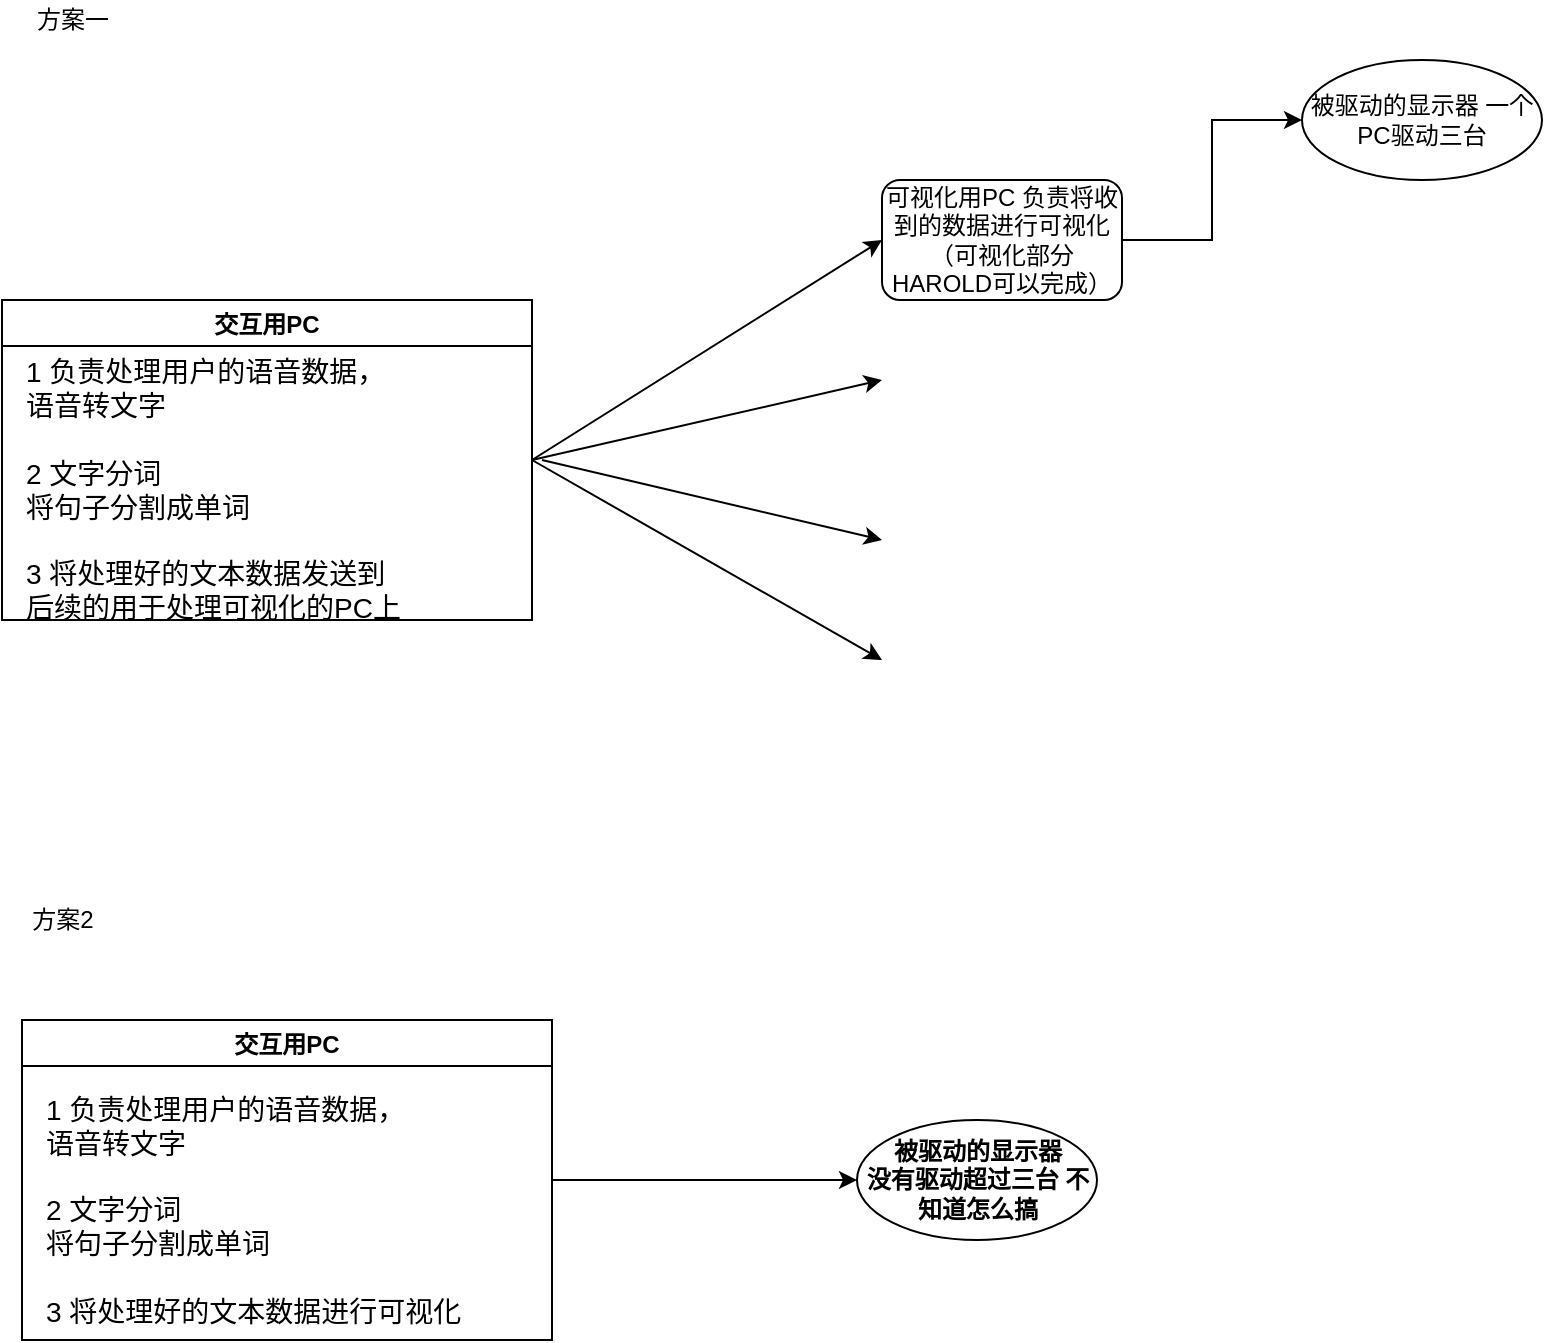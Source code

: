 <mxfile version="14.6.13" type="device" pages="2"><diagram id="OvC8Tr3t8ttYi6D5gogm" name="第 1 页"><mxGraphModel dx="1086" dy="775" grid="1" gridSize="10" guides="1" tooltips="1" connect="1" arrows="0" fold="1" page="1" pageScale="1" pageWidth="827" pageHeight="1169" math="0" shadow="0"><root><mxCell id="0"/><mxCell id="1" parent="0"/><mxCell id="D9HJ670Kn_LFwZ3kbFIa-2" value="交互用PC" style="swimlane;" vertex="1" parent="1"><mxGeometry x="40" y="240" width="265" height="160" as="geometry"/></mxCell><mxCell id="D9HJ670Kn_LFwZ3kbFIa-3" value="&lt;font style=&quot;font-size: 14px&quot;&gt;1 负责处理用户的语音数据，&lt;br&gt;语音转文字&lt;br&gt;&lt;br&gt;2 文字分词&lt;br&gt;将句子分割成单词&lt;br&gt;&lt;br&gt;3 将处理好的文本数据发送到&lt;br&gt;后续的用于处理可视化的PC上&lt;/font&gt;" style="text;html=1;align=left;verticalAlign=middle;resizable=0;points=[];autosize=1;strokeColor=none;" vertex="1" parent="D9HJ670Kn_LFwZ3kbFIa-2"><mxGeometry x="10" y="30" width="200" height="130" as="geometry"/></mxCell><mxCell id="D9HJ670Kn_LFwZ3kbFIa-4" value="" style="endArrow=classic;html=1;exitX=1;exitY=0.5;exitDx=0;exitDy=0;" edge="1" parent="1" source="D9HJ670Kn_LFwZ3kbFIa-2"><mxGeometry width="50" height="50" relative="1" as="geometry"><mxPoint x="430" y="370" as="sourcePoint"/><mxPoint x="480" y="210" as="targetPoint"/></mxGeometry></mxCell><mxCell id="D9HJ670Kn_LFwZ3kbFIa-5" value="" style="endArrow=classic;html=1;exitX=1;exitY=0.5;exitDx=0;exitDy=0;" edge="1" parent="1" source="D9HJ670Kn_LFwZ3kbFIa-2"><mxGeometry width="50" height="50" relative="1" as="geometry"><mxPoint x="430" y="370" as="sourcePoint"/><mxPoint x="480" y="280" as="targetPoint"/></mxGeometry></mxCell><mxCell id="D9HJ670Kn_LFwZ3kbFIa-6" value="" style="endArrow=classic;html=1;exitX=1;exitY=0.5;exitDx=0;exitDy=0;" edge="1" parent="1" source="D9HJ670Kn_LFwZ3kbFIa-2"><mxGeometry width="50" height="50" relative="1" as="geometry"><mxPoint x="430" y="370" as="sourcePoint"/><mxPoint x="480" y="420" as="targetPoint"/></mxGeometry></mxCell><mxCell id="D9HJ670Kn_LFwZ3kbFIa-7" value="" style="endArrow=classic;html=1;" edge="1" parent="1"><mxGeometry width="50" height="50" relative="1" as="geometry"><mxPoint x="310" y="320" as="sourcePoint"/><mxPoint x="480" y="360" as="targetPoint"/></mxGeometry></mxCell><mxCell id="D9HJ670Kn_LFwZ3kbFIa-13" value="" style="edgeStyle=orthogonalEdgeStyle;rounded=0;orthogonalLoop=1;jettySize=auto;html=1;" edge="1" parent="1" source="D9HJ670Kn_LFwZ3kbFIa-9" target="D9HJ670Kn_LFwZ3kbFIa-12"><mxGeometry relative="1" as="geometry"/></mxCell><mxCell id="D9HJ670Kn_LFwZ3kbFIa-9" value="可视化用PC 负责将收到的数据进行可视化（可视化部分HAROLD可以完成）" style="rounded=1;whiteSpace=wrap;html=1;" vertex="1" parent="1"><mxGeometry x="480" y="180" width="120" height="60" as="geometry"/></mxCell><mxCell id="D9HJ670Kn_LFwZ3kbFIa-12" value="被驱动的显示器 一个PC驱动三台" style="ellipse;whiteSpace=wrap;html=1;rounded=1;" vertex="1" parent="1"><mxGeometry x="690" y="120" width="120" height="60" as="geometry"/></mxCell><mxCell id="D9HJ670Kn_LFwZ3kbFIa-14" value="方案一" style="text;html=1;align=center;verticalAlign=middle;resizable=0;points=[];autosize=1;strokeColor=none;" vertex="1" parent="1"><mxGeometry x="50" y="90" width="50" height="20" as="geometry"/></mxCell><mxCell id="D9HJ670Kn_LFwZ3kbFIa-15" value="方案2" style="text;html=1;align=center;verticalAlign=middle;resizable=0;points=[];autosize=1;strokeColor=none;" vertex="1" parent="1"><mxGeometry x="45" y="540" width="50" height="20" as="geometry"/></mxCell><mxCell id="D9HJ670Kn_LFwZ3kbFIa-19" value="" style="edgeStyle=orthogonalEdgeStyle;rounded=0;orthogonalLoop=1;jettySize=auto;html=1;" edge="1" parent="1" source="D9HJ670Kn_LFwZ3kbFIa-16" target="D9HJ670Kn_LFwZ3kbFIa-18"><mxGeometry relative="1" as="geometry"/></mxCell><mxCell id="D9HJ670Kn_LFwZ3kbFIa-16" value="交互用PC" style="swimlane;" vertex="1" parent="1"><mxGeometry x="50" y="600" width="265" height="160" as="geometry"/></mxCell><mxCell id="D9HJ670Kn_LFwZ3kbFIa-17" value="&lt;font style=&quot;font-size: 14px&quot;&gt;1 负责处理用户的语音数据，&lt;br&gt;语音转文字&lt;br&gt;&lt;br&gt;2 文字分词&lt;br&gt;将句子分割成单词&lt;br&gt;&lt;br&gt;3 将处理好的文本数据进行可视化&lt;/font&gt;" style="text;html=1;align=left;verticalAlign=middle;resizable=0;points=[];autosize=1;strokeColor=none;" vertex="1" parent="D9HJ670Kn_LFwZ3kbFIa-16"><mxGeometry x="10" y="40" width="220" height="110" as="geometry"/></mxCell><mxCell id="D9HJ670Kn_LFwZ3kbFIa-18" value="被驱动的显示器&lt;br&gt;没有驱动超过三台 不知道怎么搞" style="ellipse;whiteSpace=wrap;html=1;fontStyle=1;startSize=23;" vertex="1" parent="1"><mxGeometry x="467.5" y="650" width="120" height="60" as="geometry"/></mxCell></root></mxGraphModel></diagram><diagram id="h3MIEe2jru6t28bJxfsS" name="第 2 页"><mxGraphModel dx="1086" dy="775" grid="1" gridSize="10" guides="1" tooltips="1" connect="1" arrows="1" fold="1" page="1" pageScale="1" pageWidth="827" pageHeight="1169" math="0" shadow="0"><root><mxCell id="AddN-srWJCLwcwHezgBn-0"/><mxCell id="AddN-srWJCLwcwHezgBn-1" parent="AddN-srWJCLwcwHezgBn-0"/><mxCell id="AddN-srWJCLwcwHezgBn-4" value="" style="edgeStyle=orthogonalEdgeStyle;rounded=0;orthogonalLoop=1;jettySize=auto;html=1;" edge="1" parent="AddN-srWJCLwcwHezgBn-1" source="AddN-srWJCLwcwHezgBn-2" target="AddN-srWJCLwcwHezgBn-3"><mxGeometry relative="1" as="geometry"/></mxCell><mxCell id="AddN-srWJCLwcwHezgBn-2" value="用户按下按钮开始录音" style="ellipse;whiteSpace=wrap;html=1;aspect=fixed;" vertex="1" parent="AddN-srWJCLwcwHezgBn-1"><mxGeometry x="70" y="330" width="80" height="80" as="geometry"/></mxCell><mxCell id="AddN-srWJCLwcwHezgBn-6" value="" style="edgeStyle=orthogonalEdgeStyle;rounded=0;orthogonalLoop=1;jettySize=auto;html=1;" edge="1" parent="AddN-srWJCLwcwHezgBn-1" source="AddN-srWJCLwcwHezgBn-3" target="AddN-srWJCLwcwHezgBn-5"><mxGeometry relative="1" as="geometry"/></mxCell><mxCell id="AddN-srWJCLwcwHezgBn-8" value="" style="edgeStyle=orthogonalEdgeStyle;rounded=0;orthogonalLoop=1;jettySize=auto;html=1;" edge="1" parent="AddN-srWJCLwcwHezgBn-1" source="AddN-srWJCLwcwHezgBn-3" target="AddN-srWJCLwcwHezgBn-7"><mxGeometry relative="1" as="geometry"/></mxCell><mxCell id="AddN-srWJCLwcwHezgBn-23" value="" style="edgeStyle=orthogonalEdgeStyle;rounded=0;orthogonalLoop=1;jettySize=auto;html=1;" edge="1" parent="AddN-srWJCLwcwHezgBn-1" source="AddN-srWJCLwcwHezgBn-3" target="AddN-srWJCLwcwHezgBn-22"><mxGeometry relative="1" as="geometry"/></mxCell><mxCell id="AddN-srWJCLwcwHezgBn-3" value="上传录音到服务端" style="ellipse;whiteSpace=wrap;html=1;aspect=fixed;" vertex="1" parent="AddN-srWJCLwcwHezgBn-1"><mxGeometry x="230" y="330" width="80" height="80" as="geometry"/></mxCell><mxCell id="AddN-srWJCLwcwHezgBn-10" value="" style="edgeStyle=orthogonalEdgeStyle;rounded=0;orthogonalLoop=1;jettySize=auto;html=1;" edge="1" parent="AddN-srWJCLwcwHezgBn-1" source="AddN-srWJCLwcwHezgBn-5" target="AddN-srWJCLwcwHezgBn-9"><mxGeometry relative="1" as="geometry"/></mxCell><mxCell id="AddN-srWJCLwcwHezgBn-5" value="服务端调用腾讯云API" style="ellipse;whiteSpace=wrap;html=1;aspect=fixed;" vertex="1" parent="AddN-srWJCLwcwHezgBn-1"><mxGeometry x="390" y="330" width="80" height="80" as="geometry"/></mxCell><mxCell id="AddN-srWJCLwcwHezgBn-7" value="记录用户已经访问过，使用cookie，禁止再次访问该页" style="ellipse;whiteSpace=wrap;html=1;aspect=fixed;" vertex="1" parent="AddN-srWJCLwcwHezgBn-1"><mxGeometry x="230" y="170" width="80" height="80" as="geometry"/></mxCell><mxCell id="AddN-srWJCLwcwHezgBn-15" value="" style="edgeStyle=orthogonalEdgeStyle;rounded=0;orthogonalLoop=1;jettySize=auto;html=1;" edge="1" parent="AddN-srWJCLwcwHezgBn-1" source="AddN-srWJCLwcwHezgBn-9" target="AddN-srWJCLwcwHezgBn-14"><mxGeometry relative="1" as="geometry"/></mxCell><mxCell id="AddN-srWJCLwcwHezgBn-17" value="" style="edgeStyle=orthogonalEdgeStyle;rounded=0;orthogonalLoop=1;jettySize=auto;html=1;" edge="1" parent="AddN-srWJCLwcwHezgBn-1" source="AddN-srWJCLwcwHezgBn-9" target="AddN-srWJCLwcwHezgBn-16"><mxGeometry relative="1" as="geometry"/></mxCell><mxCell id="AddN-srWJCLwcwHezgBn-9" value="识别结果" style="ellipse;whiteSpace=wrap;html=1;aspect=fixed;" vertex="1" parent="AddN-srWJCLwcwHezgBn-1"><mxGeometry x="550" y="330" width="80" height="80" as="geometry"/></mxCell><mxCell id="AddN-srWJCLwcwHezgBn-14" value="存储" style="ellipse;whiteSpace=wrap;html=1;aspect=fixed;" vertex="1" parent="AddN-srWJCLwcwHezgBn-1"><mxGeometry x="670" y="160" width="80" height="80" as="geometry"/></mxCell><mxCell id="AddN-srWJCLwcwHezgBn-19" value="" style="edgeStyle=orthogonalEdgeStyle;rounded=0;orthogonalLoop=1;jettySize=auto;html=1;" edge="1" parent="AddN-srWJCLwcwHezgBn-1" source="AddN-srWJCLwcwHezgBn-16" target="AddN-srWJCLwcwHezgBn-18"><mxGeometry relative="1" as="geometry"/></mxCell><mxCell id="AddN-srWJCLwcwHezgBn-16" value="NLP分词处理" style="ellipse;whiteSpace=wrap;html=1;aspect=fixed;" vertex="1" parent="AddN-srWJCLwcwHezgBn-1"><mxGeometry x="550" y="490" width="80" height="80" as="geometry"/></mxCell><mxCell id="AddN-srWJCLwcwHezgBn-18" value="存储" style="ellipse;whiteSpace=wrap;html=1;aspect=fixed;" vertex="1" parent="AddN-srWJCLwcwHezgBn-1"><mxGeometry x="710" y="490" width="80" height="80" as="geometry"/></mxCell><mxCell id="AddN-srWJCLwcwHezgBn-22" value="进入可视化页面" style="ellipse;whiteSpace=wrap;html=1;aspect=fixed;" vertex="1" parent="AddN-srWJCLwcwHezgBn-1"><mxGeometry x="230" y="490" width="80" height="80" as="geometry"/></mxCell></root></mxGraphModel></diagram></mxfile>